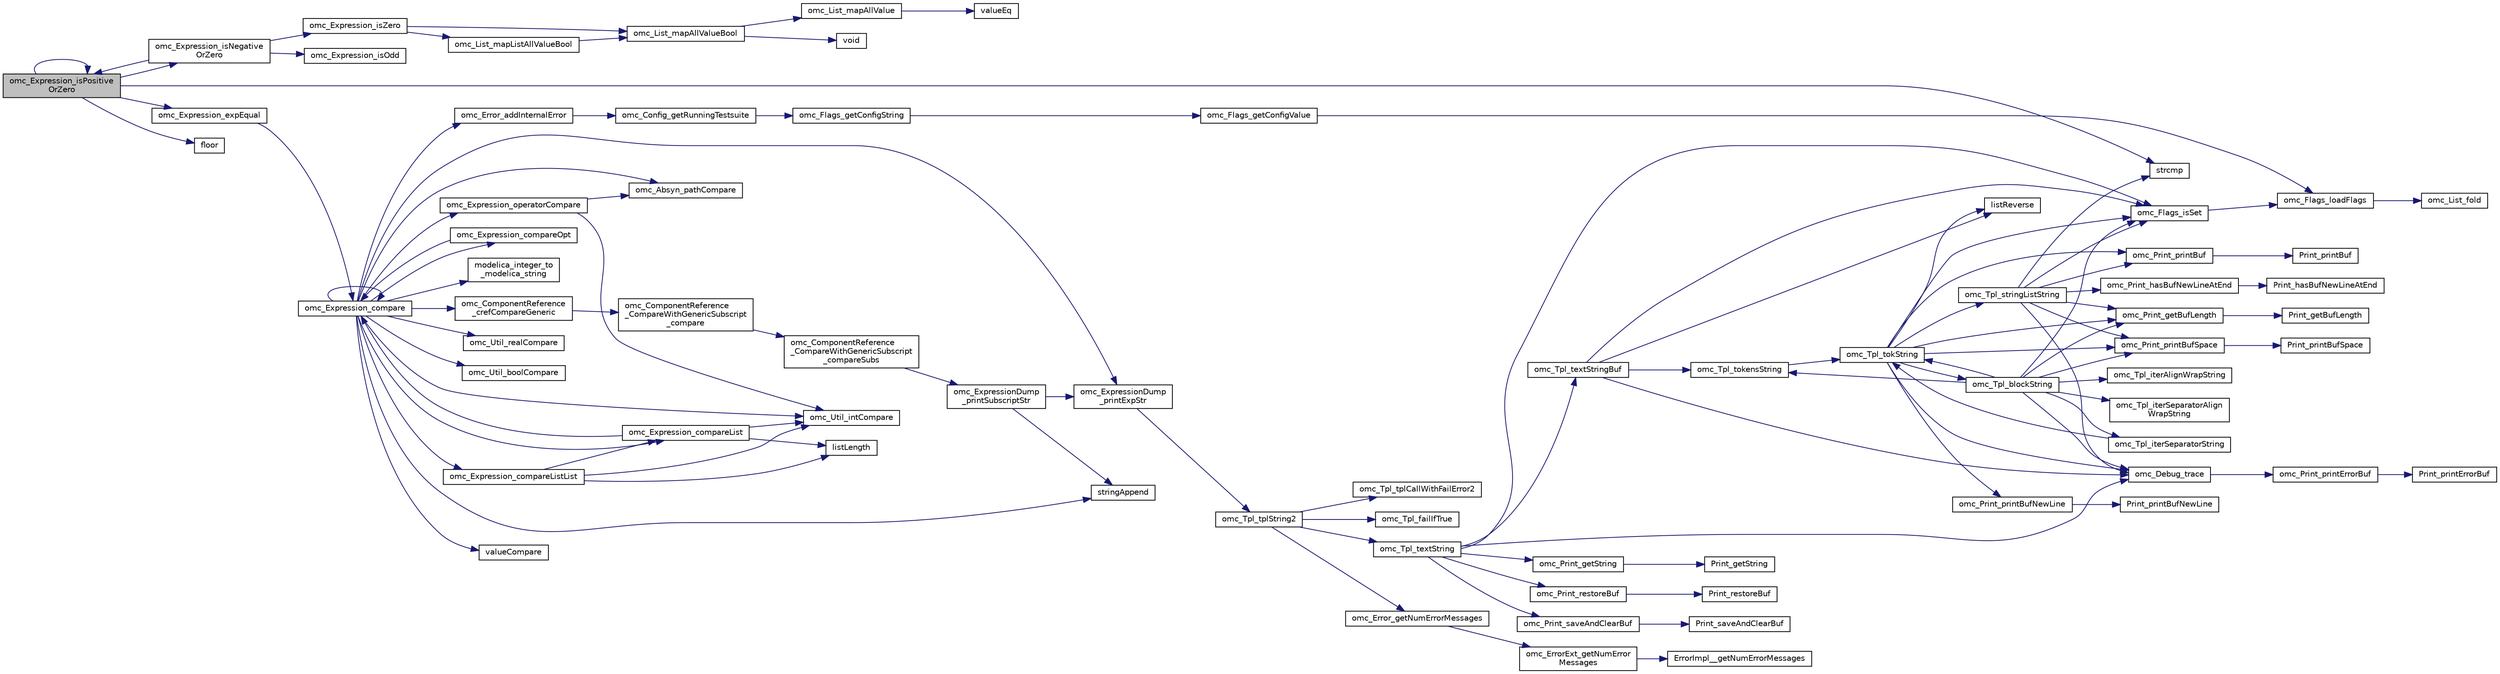 digraph "omc_Expression_isPositiveOrZero"
{
  edge [fontname="Helvetica",fontsize="10",labelfontname="Helvetica",labelfontsize="10"];
  node [fontname="Helvetica",fontsize="10",shape=record];
  rankdir="LR";
  Node54221 [label="omc_Expression_isPositive\lOrZero",height=0.2,width=0.4,color="black", fillcolor="grey75", style="filled", fontcolor="black"];
  Node54221 -> Node54222 [color="midnightblue",fontsize="10",style="solid",fontname="Helvetica"];
  Node54222 [label="strcmp",height=0.2,width=0.4,color="black", fillcolor="white", style="filled",URL="$db/d13/_c_vode_get_8m.html#ab022bbe018438998408fda94a327a547"];
  Node54221 -> Node54221 [color="midnightblue",fontsize="10",style="solid",fontname="Helvetica"];
  Node54221 -> Node54223 [color="midnightblue",fontsize="10",style="solid",fontname="Helvetica"];
  Node54223 [label="omc_Expression_isNegative\lOrZero",height=0.2,width=0.4,color="black", fillcolor="white", style="filled",URL="$d1/d08/_expression_8c.html#a9fadd7fa3e38219c5920d1b13389d86c"];
  Node54223 -> Node54221 [color="midnightblue",fontsize="10",style="solid",fontname="Helvetica"];
  Node54223 -> Node54224 [color="midnightblue",fontsize="10",style="solid",fontname="Helvetica"];
  Node54224 [label="omc_Expression_isOdd",height=0.2,width=0.4,color="black", fillcolor="white", style="filled",URL="$d1/d08/_expression_8c.html#a4e5718eb47a832f072868b14e9f5c17c"];
  Node54223 -> Node54225 [color="midnightblue",fontsize="10",style="solid",fontname="Helvetica"];
  Node54225 [label="omc_Expression_isZero",height=0.2,width=0.4,color="black", fillcolor="white", style="filled",URL="$d1/d08/_expression_8c.html#ab00afcac3649e1679e0d79b7918956c8"];
  Node54225 -> Node54226 [color="midnightblue",fontsize="10",style="solid",fontname="Helvetica"];
  Node54226 [label="omc_List_mapAllValueBool",height=0.2,width=0.4,color="black", fillcolor="white", style="filled",URL="$da/d72/_compiler_2boot_2build_2list_8c.html#a73ae5dcb374407869d5aad5c97b6452f"];
  Node54226 -> Node54227 [color="midnightblue",fontsize="10",style="solid",fontname="Helvetica"];
  Node54227 [label="omc_List_mapAllValue",height=0.2,width=0.4,color="black", fillcolor="white", style="filled",URL="$da/d72/_compiler_2boot_2build_2list_8c.html#a6907b8b0bf5d7da1b95ed78aa13581c9"];
  Node54227 -> Node54228 [color="midnightblue",fontsize="10",style="solid",fontname="Helvetica"];
  Node54228 [label="valueEq",height=0.2,width=0.4,color="black", fillcolor="white", style="filled",URL="$dc/dd0/build_2include_2omc_2c_2meta_2meta__modelica_8h.html#a053b78d26cb7fe728aa97ab1a575f7ad"];
  Node54226 -> Node54229 [color="midnightblue",fontsize="10",style="solid",fontname="Helvetica"];
  Node54229 [label="void",height=0.2,width=0.4,color="black", fillcolor="white", style="filled",URL="$d1/dd1/3rd_party_2gc_2include_2gc_8h.html#acacfa47efcc44a29f7bb7d98f2a000f8"];
  Node54225 -> Node54230 [color="midnightblue",fontsize="10",style="solid",fontname="Helvetica"];
  Node54230 [label="omc_List_mapListAllValueBool",height=0.2,width=0.4,color="black", fillcolor="white", style="filled",URL="$da/d72/_compiler_2boot_2build_2list_8c.html#ababb55c76308341703bb582302a50855"];
  Node54230 -> Node54226 [color="midnightblue",fontsize="10",style="solid",fontname="Helvetica"];
  Node54221 -> Node54231 [color="midnightblue",fontsize="10",style="solid",fontname="Helvetica"];
  Node54231 [label="omc_Expression_expEqual",height=0.2,width=0.4,color="black", fillcolor="white", style="filled",URL="$d1/d08/_expression_8c.html#a727c2d71e50fbdea8642fae69ae93865"];
  Node54231 -> Node54232 [color="midnightblue",fontsize="10",style="solid",fontname="Helvetica"];
  Node54232 [label="omc_Expression_compare",height=0.2,width=0.4,color="black", fillcolor="white", style="filled",URL="$d1/d08/_expression_8c.html#ae347a42a06aa09fad64c2865f34f4b16"];
  Node54232 -> Node54233 [color="midnightblue",fontsize="10",style="solid",fontname="Helvetica"];
  Node54233 [label="omc_Util_intCompare",height=0.2,width=0.4,color="black", fillcolor="white", style="filled",URL="$d9/d7c/_compiler_2boot_2build_2util_8c.html#a8c1b9eb65476185bd4d9073249caefa4"];
  Node54232 -> Node54234 [color="midnightblue",fontsize="10",style="solid",fontname="Helvetica"];
  Node54234 [label="omc_Util_realCompare",height=0.2,width=0.4,color="black", fillcolor="white", style="filled",URL="$d9/d7c/_compiler_2boot_2build_2util_8c.html#ad3153e4a426627a738650a4f34f9c2ce"];
  Node54232 -> Node54235 [color="midnightblue",fontsize="10",style="solid",fontname="Helvetica"];
  Node54235 [label="omc_Util_boolCompare",height=0.2,width=0.4,color="black", fillcolor="white", style="filled",URL="$d9/d7c/_compiler_2boot_2build_2util_8c.html#a6f55cec19f885ce4f99b4bfa140e48c0"];
  Node54232 -> Node54236 [color="midnightblue",fontsize="10",style="solid",fontname="Helvetica"];
  Node54236 [label="omc_Absyn_pathCompare",height=0.2,width=0.4,color="black", fillcolor="white", style="filled",URL="$d0/d78/_absyn_8c.html#a32967c17d7e54d1e80801db59aa80bb5"];
  Node54232 -> Node54237 [color="midnightblue",fontsize="10",style="solid",fontname="Helvetica"];
  Node54237 [label="omc_ComponentReference\l_crefCompareGeneric",height=0.2,width=0.4,color="black", fillcolor="white", style="filled",URL="$d9/d14/_component_reference_8c.html#aed25fca780782b5468b9d436b3666d7c"];
  Node54237 -> Node54238 [color="midnightblue",fontsize="10",style="solid",fontname="Helvetica"];
  Node54238 [label="omc_ComponentReference\l_CompareWithGenericSubscript\l_compare",height=0.2,width=0.4,color="black", fillcolor="white", style="filled",URL="$d9/d14/_component_reference_8c.html#a9a3bc1c607fce9b05543ff90c7daa061"];
  Node54238 -> Node54239 [color="midnightblue",fontsize="10",style="solid",fontname="Helvetica"];
  Node54239 [label="omc_ComponentReference\l_CompareWithGenericSubscript\l_compareSubs",height=0.2,width=0.4,color="black", fillcolor="white", style="filled",URL="$d9/d14/_component_reference_8c.html#a2ad21168d248f7cd3e4f01c91ad6d96b"];
  Node54239 -> Node54240 [color="midnightblue",fontsize="10",style="solid",fontname="Helvetica"];
  Node54240 [label="omc_ExpressionDump\l_printSubscriptStr",height=0.2,width=0.4,color="black", fillcolor="white", style="filled",URL="$d8/d16/_expression_dump_8c.html#aafa80c8c9fb7c5a026da080e4ec312ff"];
  Node54240 -> Node54241 [color="midnightblue",fontsize="10",style="solid",fontname="Helvetica"];
  Node54241 [label="omc_ExpressionDump\l_printExpStr",height=0.2,width=0.4,color="black", fillcolor="white", style="filled",URL="$d8/d16/_expression_dump_8c.html#ab1b14f2e6c847006a4235d1905bb2637"];
  Node54241 -> Node54242 [color="midnightblue",fontsize="10",style="solid",fontname="Helvetica"];
  Node54242 [label="omc_Tpl_tplString2",height=0.2,width=0.4,color="black", fillcolor="white", style="filled",URL="$d7/d52/_tpl_8c.html#a19e668217f7d6c0b176843e40633cae2"];
  Node54242 -> Node54243 [color="midnightblue",fontsize="10",style="solid",fontname="Helvetica"];
  Node54243 [label="omc_Error_getNumErrorMessages",height=0.2,width=0.4,color="black", fillcolor="white", style="filled",URL="$db/da1/_compiler_2boot_2build_2error_8c.html#a6f9ff3d03e91883492e13af7fbc088ff"];
  Node54243 -> Node54244 [color="midnightblue",fontsize="10",style="solid",fontname="Helvetica"];
  Node54244 [label="omc_ErrorExt_getNumError\lMessages",height=0.2,width=0.4,color="black", fillcolor="white", style="filled",URL="$d4/dce/_error_ext_8c.html#a0195f83af0487b3e7bf35deb4225e582"];
  Node54244 -> Node54245 [color="midnightblue",fontsize="10",style="solid",fontname="Helvetica"];
  Node54245 [label="ErrorImpl__getNumErrorMessages",height=0.2,width=0.4,color="black", fillcolor="white", style="filled",URL="$d1/d40/boot_2build_2_error_ext_8h.html#a1206137921767ad0e49abe96adf7b5e3"];
  Node54242 -> Node54246 [color="midnightblue",fontsize="10",style="solid",fontname="Helvetica"];
  Node54246 [label="omc_Tpl_tplCallWithFailError2",height=0.2,width=0.4,color="black", fillcolor="white", style="filled",URL="$d7/d52/_tpl_8c.html#af79df210cda1bb788fce4ef64cb58a0f"];
  Node54242 -> Node54247 [color="midnightblue",fontsize="10",style="solid",fontname="Helvetica"];
  Node54247 [label="omc_Tpl_failIfTrue",height=0.2,width=0.4,color="black", fillcolor="white", style="filled",URL="$d7/d52/_tpl_8c.html#a4c5af303d93cb4cea7b309b336519c31"];
  Node54242 -> Node54248 [color="midnightblue",fontsize="10",style="solid",fontname="Helvetica"];
  Node54248 [label="omc_Tpl_textString",height=0.2,width=0.4,color="black", fillcolor="white", style="filled",URL="$d7/d52/_tpl_8c.html#a3df7e553e36d815ca12207c1b633f741"];
  Node54248 -> Node54249 [color="midnightblue",fontsize="10",style="solid",fontname="Helvetica"];
  Node54249 [label="omc_Print_saveAndClearBuf",height=0.2,width=0.4,color="black", fillcolor="white", style="filled",URL="$dc/d4a/_print_8c.html#a9be4a7e0fd8ef4d0e9a96b6a7d30129b"];
  Node54249 -> Node54250 [color="midnightblue",fontsize="10",style="solid",fontname="Helvetica"];
  Node54250 [label="Print_saveAndClearBuf",height=0.2,width=0.4,color="black", fillcolor="white", style="filled",URL="$db/def/_print_8h.html#afbd06f69772f11802874118538c5e3cb"];
  Node54248 -> Node54251 [color="midnightblue",fontsize="10",style="solid",fontname="Helvetica"];
  Node54251 [label="omc_Tpl_textStringBuf",height=0.2,width=0.4,color="black", fillcolor="white", style="filled",URL="$d7/d52/_tpl_8c.html#a569b285dc7a7a3d881d4a69ee8857b85"];
  Node54251 -> Node54252 [color="midnightblue",fontsize="10",style="solid",fontname="Helvetica"];
  Node54252 [label="omc_Tpl_tokensString",height=0.2,width=0.4,color="black", fillcolor="white", style="filled",URL="$d7/d52/_tpl_8c.html#a2085a822c35dc488683fbb303c0d6546"];
  Node54252 -> Node54253 [color="midnightblue",fontsize="10",style="solid",fontname="Helvetica"];
  Node54253 [label="omc_Tpl_tokString",height=0.2,width=0.4,color="black", fillcolor="white", style="filled",URL="$d7/d52/_tpl_8c.html#aaad1c380626ef433bd8e0102f48743cf"];
  Node54253 -> Node54254 [color="midnightblue",fontsize="10",style="solid",fontname="Helvetica"];
  Node54254 [label="omc_Print_printBufNewLine",height=0.2,width=0.4,color="black", fillcolor="white", style="filled",URL="$dc/d4a/_print_8c.html#a56936142cb06c2610c5c55a0f0672826"];
  Node54254 -> Node54255 [color="midnightblue",fontsize="10",style="solid",fontname="Helvetica"];
  Node54255 [label="Print_printBufNewLine",height=0.2,width=0.4,color="black", fillcolor="white", style="filled",URL="$db/def/_print_8h.html#a3b18f8c254923287e4e0dc39d5c39a3a"];
  Node54253 -> Node54256 [color="midnightblue",fontsize="10",style="solid",fontname="Helvetica"];
  Node54256 [label="omc_Print_getBufLength",height=0.2,width=0.4,color="black", fillcolor="white", style="filled",URL="$dc/d4a/_print_8c.html#a65cb82b6b1bc6acf3a656ef9978109b2"];
  Node54256 -> Node54257 [color="midnightblue",fontsize="10",style="solid",fontname="Helvetica"];
  Node54257 [label="Print_getBufLength",height=0.2,width=0.4,color="black", fillcolor="white", style="filled",URL="$db/def/_print_8h.html#a512282b99288e8ec6b431e7dee78c76f"];
  Node54253 -> Node54258 [color="midnightblue",fontsize="10",style="solid",fontname="Helvetica"];
  Node54258 [label="omc_Print_printBufSpace",height=0.2,width=0.4,color="black", fillcolor="white", style="filled",URL="$dc/d4a/_print_8c.html#a02aa663c225bece7c208406683415d6f"];
  Node54258 -> Node54259 [color="midnightblue",fontsize="10",style="solid",fontname="Helvetica"];
  Node54259 [label="Print_printBufSpace",height=0.2,width=0.4,color="black", fillcolor="white", style="filled",URL="$db/def/_print_8h.html#a494a05754b95d4ded8cf421fe8799495"];
  Node54253 -> Node54260 [color="midnightblue",fontsize="10",style="solid",fontname="Helvetica"];
  Node54260 [label="omc_Print_printBuf",height=0.2,width=0.4,color="black", fillcolor="white", style="filled",URL="$dc/d4a/_print_8c.html#a0814578dcc1618c6b57729067765170b"];
  Node54260 -> Node54261 [color="midnightblue",fontsize="10",style="solid",fontname="Helvetica"];
  Node54261 [label="Print_printBuf",height=0.2,width=0.4,color="black", fillcolor="white", style="filled",URL="$db/def/_print_8h.html#a4e09b57c2e6549226f6669ca20a3cf07"];
  Node54253 -> Node54262 [color="midnightblue",fontsize="10",style="solid",fontname="Helvetica"];
  Node54262 [label="omc_Tpl_stringListString",height=0.2,width=0.4,color="black", fillcolor="white", style="filled",URL="$d7/d52/_tpl_8c.html#aee284774d669dd515363b1fac8b7086c"];
  Node54262 -> Node54222 [color="midnightblue",fontsize="10",style="solid",fontname="Helvetica"];
  Node54262 -> Node54256 [color="midnightblue",fontsize="10",style="solid",fontname="Helvetica"];
  Node54262 -> Node54258 [color="midnightblue",fontsize="10",style="solid",fontname="Helvetica"];
  Node54262 -> Node54260 [color="midnightblue",fontsize="10",style="solid",fontname="Helvetica"];
  Node54262 -> Node54263 [color="midnightblue",fontsize="10",style="solid",fontname="Helvetica"];
  Node54263 [label="omc_Print_hasBufNewLineAtEnd",height=0.2,width=0.4,color="black", fillcolor="white", style="filled",URL="$dc/d4a/_print_8c.html#a688e4a253785b1cd5b77e1a52c1a6dca"];
  Node54263 -> Node54264 [color="midnightblue",fontsize="10",style="solid",fontname="Helvetica"];
  Node54264 [label="Print_hasBufNewLineAtEnd",height=0.2,width=0.4,color="black", fillcolor="white", style="filled",URL="$db/def/_print_8h.html#a6941baa09472d7bbc87bec9ba099d164"];
  Node54262 -> Node54265 [color="midnightblue",fontsize="10",style="solid",fontname="Helvetica"];
  Node54265 [label="omc_Flags_isSet",height=0.2,width=0.4,color="black", fillcolor="white", style="filled",URL="$d3/db3/_flags_8c.html#a34e6591659b1578969141a635ff24042"];
  Node54265 -> Node54266 [color="midnightblue",fontsize="10",style="solid",fontname="Helvetica"];
  Node54266 [label="omc_Flags_loadFlags",height=0.2,width=0.4,color="black", fillcolor="white", style="filled",URL="$d3/db3/_flags_8c.html#a760d66f53b65ac257876ca0f6308f09f"];
  Node54266 -> Node54267 [color="midnightblue",fontsize="10",style="solid",fontname="Helvetica"];
  Node54267 [label="omc_List_fold",height=0.2,width=0.4,color="black", fillcolor="white", style="filled",URL="$da/d72/_compiler_2boot_2build_2list_8c.html#a3ec1ee3a5ff53be9af368e290be09182"];
  Node54262 -> Node54268 [color="midnightblue",fontsize="10",style="solid",fontname="Helvetica"];
  Node54268 [label="omc_Debug_trace",height=0.2,width=0.4,color="black", fillcolor="white", style="filled",URL="$d6/d1d/_compiler_2boot_2build_2debug_8c.html#a465f6e24432a8b1db4c7576ea09e7259"];
  Node54268 -> Node54269 [color="midnightblue",fontsize="10",style="solid",fontname="Helvetica"];
  Node54269 [label="omc_Print_printErrorBuf",height=0.2,width=0.4,color="black", fillcolor="white", style="filled",URL="$dc/d4a/_print_8c.html#a136f27763cbad8fdab9e975d877aff4b"];
  Node54269 -> Node54270 [color="midnightblue",fontsize="10",style="solid",fontname="Helvetica"];
  Node54270 [label="Print_printErrorBuf",height=0.2,width=0.4,color="black", fillcolor="white", style="filled",URL="$db/def/_print_8h.html#ac4ef051f731ad4fd851c45be8d215b4c"];
  Node54253 -> Node54271 [color="midnightblue",fontsize="10",style="solid",fontname="Helvetica"];
  Node54271 [label="omc_Tpl_blockString",height=0.2,width=0.4,color="black", fillcolor="white", style="filled",URL="$d7/d52/_tpl_8c.html#a5439b4832f78013add9b4aa8389f2bdc"];
  Node54271 -> Node54252 [color="midnightblue",fontsize="10",style="solid",fontname="Helvetica"];
  Node54271 -> Node54258 [color="midnightblue",fontsize="10",style="solid",fontname="Helvetica"];
  Node54271 -> Node54256 [color="midnightblue",fontsize="10",style="solid",fontname="Helvetica"];
  Node54271 -> Node54253 [color="midnightblue",fontsize="10",style="solid",fontname="Helvetica"];
  Node54271 -> Node54272 [color="midnightblue",fontsize="10",style="solid",fontname="Helvetica"];
  Node54272 [label="omc_Tpl_iterSeparatorString",height=0.2,width=0.4,color="black", fillcolor="white", style="filled",URL="$d7/d52/_tpl_8c.html#aac82332fb79d7c0b20e59be6a4161452"];
  Node54272 -> Node54253 [color="midnightblue",fontsize="10",style="solid",fontname="Helvetica"];
  Node54271 -> Node54273 [color="midnightblue",fontsize="10",style="solid",fontname="Helvetica"];
  Node54273 [label="omc_Tpl_iterSeparatorAlign\lWrapString",height=0.2,width=0.4,color="black", fillcolor="white", style="filled",URL="$d7/d52/_tpl_8c.html#abf190d9e11ccd80e0749d132287e5052"];
  Node54271 -> Node54274 [color="midnightblue",fontsize="10",style="solid",fontname="Helvetica"];
  Node54274 [label="omc_Tpl_iterAlignWrapString",height=0.2,width=0.4,color="black", fillcolor="white", style="filled",URL="$d7/d52/_tpl_8c.html#a6b1e4c1278b1da42e896a4ea81cc6fd3"];
  Node54271 -> Node54265 [color="midnightblue",fontsize="10",style="solid",fontname="Helvetica"];
  Node54271 -> Node54268 [color="midnightblue",fontsize="10",style="solid",fontname="Helvetica"];
  Node54253 -> Node54275 [color="midnightblue",fontsize="10",style="solid",fontname="Helvetica"];
  Node54275 [label="listReverse",height=0.2,width=0.4,color="black", fillcolor="white", style="filled",URL="$d2/d57/build_2include_2omc_2c_2meta_2meta__modelica__builtin_8h.html#a81001ba45c298ade27540edd2589777c"];
  Node54253 -> Node54265 [color="midnightblue",fontsize="10",style="solid",fontname="Helvetica"];
  Node54253 -> Node54268 [color="midnightblue",fontsize="10",style="solid",fontname="Helvetica"];
  Node54251 -> Node54275 [color="midnightblue",fontsize="10",style="solid",fontname="Helvetica"];
  Node54251 -> Node54265 [color="midnightblue",fontsize="10",style="solid",fontname="Helvetica"];
  Node54251 -> Node54268 [color="midnightblue",fontsize="10",style="solid",fontname="Helvetica"];
  Node54248 -> Node54276 [color="midnightblue",fontsize="10",style="solid",fontname="Helvetica"];
  Node54276 [label="omc_Print_getString",height=0.2,width=0.4,color="black", fillcolor="white", style="filled",URL="$dc/d4a/_print_8c.html#a24f4e5ba012abc81ac68e0c3bfb3dfcb"];
  Node54276 -> Node54277 [color="midnightblue",fontsize="10",style="solid",fontname="Helvetica"];
  Node54277 [label="Print_getString",height=0.2,width=0.4,color="black", fillcolor="white", style="filled",URL="$db/def/_print_8h.html#adc535a7680da761472c50a3613eba8d7"];
  Node54248 -> Node54278 [color="midnightblue",fontsize="10",style="solid",fontname="Helvetica"];
  Node54278 [label="omc_Print_restoreBuf",height=0.2,width=0.4,color="black", fillcolor="white", style="filled",URL="$dc/d4a/_print_8c.html#ab5cdbbbaeeac69f9d76f10b1354c7ba2"];
  Node54278 -> Node54279 [color="midnightblue",fontsize="10",style="solid",fontname="Helvetica"];
  Node54279 [label="Print_restoreBuf",height=0.2,width=0.4,color="black", fillcolor="white", style="filled",URL="$db/def/_print_8h.html#a30efd8fc4a8cb13b594cb63bcac9407c"];
  Node54248 -> Node54265 [color="midnightblue",fontsize="10",style="solid",fontname="Helvetica"];
  Node54248 -> Node54268 [color="midnightblue",fontsize="10",style="solid",fontname="Helvetica"];
  Node54240 -> Node54280 [color="midnightblue",fontsize="10",style="solid",fontname="Helvetica"];
  Node54280 [label="stringAppend",height=0.2,width=0.4,color="black", fillcolor="white", style="filled",URL="$d7/deb/build_2include_2omc_2c_2util_2modelica__string_8c.html#a751007abc59e9ca7978f2af10a0c814f"];
  Node54232 -> Node54281 [color="midnightblue",fontsize="10",style="solid",fontname="Helvetica"];
  Node54281 [label="valueCompare",height=0.2,width=0.4,color="black", fillcolor="white", style="filled",URL="$dc/dd0/build_2include_2omc_2c_2meta_2meta__modelica_8h.html#af129ecd241889f9515fe7ae33e186ea5"];
  Node54232 -> Node54282 [color="midnightblue",fontsize="10",style="solid",fontname="Helvetica"];
  Node54282 [label="omc_Expression_compareList",height=0.2,width=0.4,color="black", fillcolor="white", style="filled",URL="$d1/d08/_expression_8c.html#a1c182fcc3301078d2ea3a6d950aae225"];
  Node54282 -> Node54283 [color="midnightblue",fontsize="10",style="solid",fontname="Helvetica"];
  Node54283 [label="listLength",height=0.2,width=0.4,color="black", fillcolor="white", style="filled",URL="$d2/d57/build_2include_2omc_2c_2meta_2meta__modelica__builtin_8h.html#a6983369f3c3e3e8cc41ac483c9a9baf1"];
  Node54282 -> Node54233 [color="midnightblue",fontsize="10",style="solid",fontname="Helvetica"];
  Node54282 -> Node54232 [color="midnightblue",fontsize="10",style="solid",fontname="Helvetica"];
  Node54232 -> Node54284 [color="midnightblue",fontsize="10",style="solid",fontname="Helvetica"];
  Node54284 [label="omc_Expression_compareListList",height=0.2,width=0.4,color="black", fillcolor="white", style="filled",URL="$d1/d08/_expression_8c.html#a6d48a641aea85397e12d356d4578dfe2"];
  Node54284 -> Node54283 [color="midnightblue",fontsize="10",style="solid",fontname="Helvetica"];
  Node54284 -> Node54233 [color="midnightblue",fontsize="10",style="solid",fontname="Helvetica"];
  Node54284 -> Node54282 [color="midnightblue",fontsize="10",style="solid",fontname="Helvetica"];
  Node54232 -> Node54285 [color="midnightblue",fontsize="10",style="solid",fontname="Helvetica"];
  Node54285 [label="omc_Expression_operatorCompare",height=0.2,width=0.4,color="black", fillcolor="white", style="filled",URL="$d1/d08/_expression_8c.html#a8c477fe35fb2e4dd1e7b0f8d9b0113d3"];
  Node54285 -> Node54236 [color="midnightblue",fontsize="10",style="solid",fontname="Helvetica"];
  Node54285 -> Node54233 [color="midnightblue",fontsize="10",style="solid",fontname="Helvetica"];
  Node54232 -> Node54232 [color="midnightblue",fontsize="10",style="solid",fontname="Helvetica"];
  Node54232 -> Node54286 [color="midnightblue",fontsize="10",style="solid",fontname="Helvetica"];
  Node54286 [label="omc_Expression_compareOpt",height=0.2,width=0.4,color="black", fillcolor="white", style="filled",URL="$d1/d08/_expression_8c.html#a3a159120e7085130201616ed56bab4a9"];
  Node54286 -> Node54232 [color="midnightblue",fontsize="10",style="solid",fontname="Helvetica"];
  Node54232 -> Node54287 [color="midnightblue",fontsize="10",style="solid",fontname="Helvetica"];
  Node54287 [label="modelica_integer_to\l_modelica_string",height=0.2,width=0.4,color="black", fillcolor="white", style="filled",URL="$d7/deb/build_2include_2omc_2c_2util_2modelica__string_8c.html#a672ff4045e2d75c0029e6cc5d7f0a507"];
  Node54232 -> Node54280 [color="midnightblue",fontsize="10",style="solid",fontname="Helvetica"];
  Node54232 -> Node54241 [color="midnightblue",fontsize="10",style="solid",fontname="Helvetica"];
  Node54232 -> Node54288 [color="midnightblue",fontsize="10",style="solid",fontname="Helvetica"];
  Node54288 [label="omc_Error_addInternalError",height=0.2,width=0.4,color="black", fillcolor="white", style="filled",URL="$db/da1/_compiler_2boot_2build_2error_8c.html#af2095b97605381e4a896bbbf299ba506"];
  Node54288 -> Node54289 [color="midnightblue",fontsize="10",style="solid",fontname="Helvetica"];
  Node54289 [label="omc_Config_getRunningTestsuite",height=0.2,width=0.4,color="black", fillcolor="white", style="filled",URL="$d1/d5c/_config_8c.html#afa2f208e09cd9979df49295043109099"];
  Node54289 -> Node54290 [color="midnightblue",fontsize="10",style="solid",fontname="Helvetica"];
  Node54290 [label="omc_Flags_getConfigString",height=0.2,width=0.4,color="black", fillcolor="white", style="filled",URL="$d3/db3/_flags_8c.html#a1bdc57ee7db1a86ebd954e1aa4d04c0c"];
  Node54290 -> Node54291 [color="midnightblue",fontsize="10",style="solid",fontname="Helvetica"];
  Node54291 [label="omc_Flags_getConfigValue",height=0.2,width=0.4,color="black", fillcolor="white", style="filled",URL="$d3/db3/_flags_8c.html#a96ba70d54b6662cf90933a207c0c6b8e"];
  Node54291 -> Node54266 [color="midnightblue",fontsize="10",style="solid",fontname="Helvetica"];
  Node54221 -> Node54292 [color="midnightblue",fontsize="10",style="solid",fontname="Helvetica"];
  Node54292 [label="floor",height=0.2,width=0.4,color="black", fillcolor="white", style="filled",URL="$dc/de2/mcvs_atm_disp__kry__bbd__p_8m.html#a532be631bf22af7829394ffbd4ad7894"];
}
